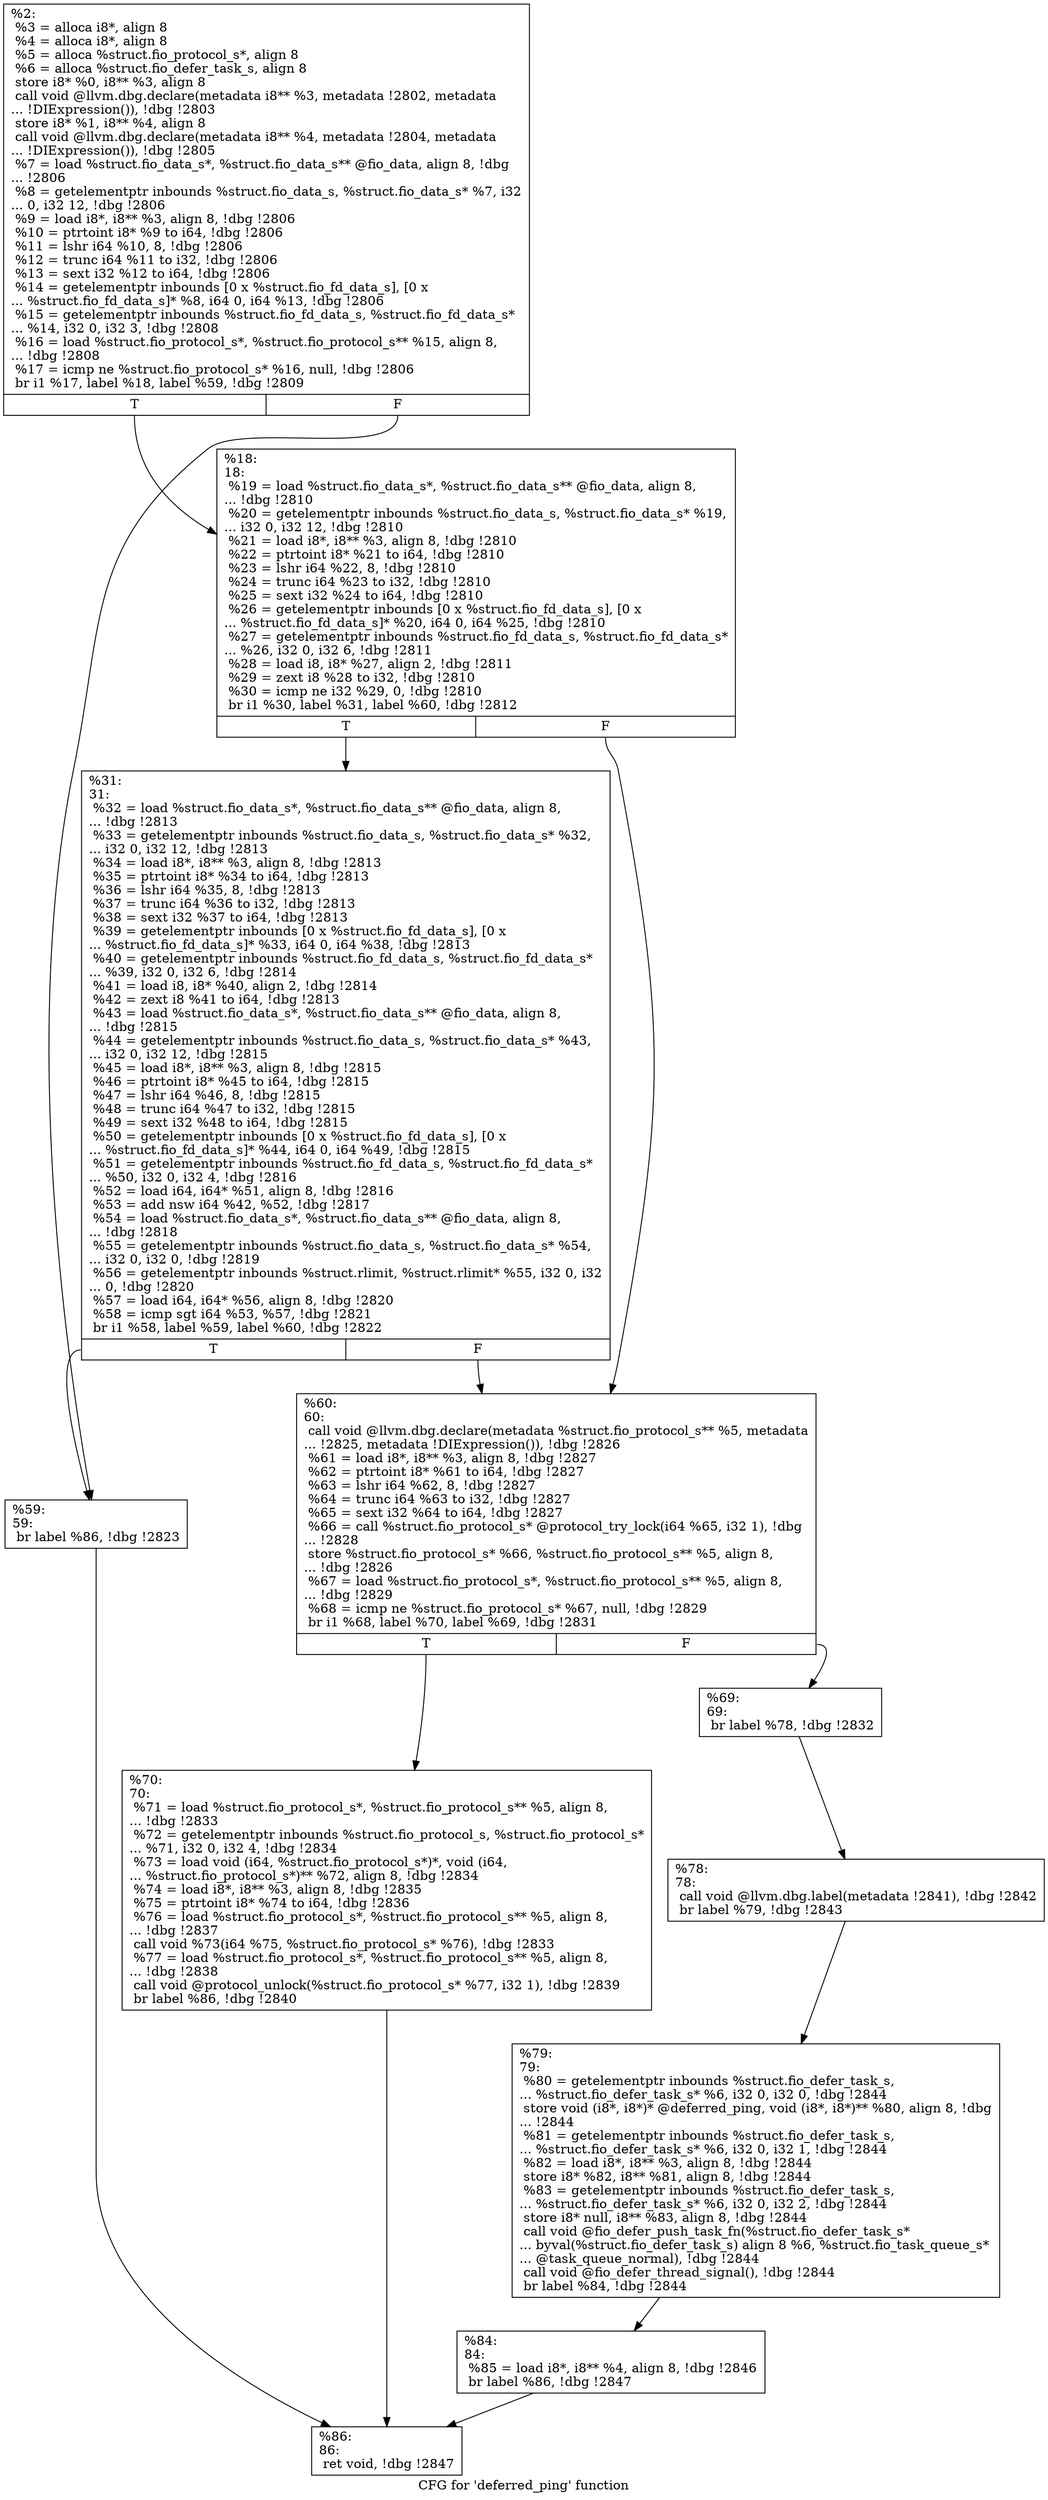 digraph "CFG for 'deferred_ping' function" {
	label="CFG for 'deferred_ping' function";

	Node0x5568517137d0 [shape=record,label="{%2:\l  %3 = alloca i8*, align 8\l  %4 = alloca i8*, align 8\l  %5 = alloca %struct.fio_protocol_s*, align 8\l  %6 = alloca %struct.fio_defer_task_s, align 8\l  store i8* %0, i8** %3, align 8\l  call void @llvm.dbg.declare(metadata i8** %3, metadata !2802, metadata\l... !DIExpression()), !dbg !2803\l  store i8* %1, i8** %4, align 8\l  call void @llvm.dbg.declare(metadata i8** %4, metadata !2804, metadata\l... !DIExpression()), !dbg !2805\l  %7 = load %struct.fio_data_s*, %struct.fio_data_s** @fio_data, align 8, !dbg\l... !2806\l  %8 = getelementptr inbounds %struct.fio_data_s, %struct.fio_data_s* %7, i32\l... 0, i32 12, !dbg !2806\l  %9 = load i8*, i8** %3, align 8, !dbg !2806\l  %10 = ptrtoint i8* %9 to i64, !dbg !2806\l  %11 = lshr i64 %10, 8, !dbg !2806\l  %12 = trunc i64 %11 to i32, !dbg !2806\l  %13 = sext i32 %12 to i64, !dbg !2806\l  %14 = getelementptr inbounds [0 x %struct.fio_fd_data_s], [0 x\l... %struct.fio_fd_data_s]* %8, i64 0, i64 %13, !dbg !2806\l  %15 = getelementptr inbounds %struct.fio_fd_data_s, %struct.fio_fd_data_s*\l... %14, i32 0, i32 3, !dbg !2808\l  %16 = load %struct.fio_protocol_s*, %struct.fio_protocol_s** %15, align 8,\l... !dbg !2808\l  %17 = icmp ne %struct.fio_protocol_s* %16, null, !dbg !2806\l  br i1 %17, label %18, label %59, !dbg !2809\l|{<s0>T|<s1>F}}"];
	Node0x5568517137d0:s0 -> Node0x556851562e30;
	Node0x5568517137d0:s1 -> Node0x556851562ed0;
	Node0x556851562e30 [shape=record,label="{%18:\l18:                                               \l  %19 = load %struct.fio_data_s*, %struct.fio_data_s** @fio_data, align 8,\l... !dbg !2810\l  %20 = getelementptr inbounds %struct.fio_data_s, %struct.fio_data_s* %19,\l... i32 0, i32 12, !dbg !2810\l  %21 = load i8*, i8** %3, align 8, !dbg !2810\l  %22 = ptrtoint i8* %21 to i64, !dbg !2810\l  %23 = lshr i64 %22, 8, !dbg !2810\l  %24 = trunc i64 %23 to i32, !dbg !2810\l  %25 = sext i32 %24 to i64, !dbg !2810\l  %26 = getelementptr inbounds [0 x %struct.fio_fd_data_s], [0 x\l... %struct.fio_fd_data_s]* %20, i64 0, i64 %25, !dbg !2810\l  %27 = getelementptr inbounds %struct.fio_fd_data_s, %struct.fio_fd_data_s*\l... %26, i32 0, i32 6, !dbg !2811\l  %28 = load i8, i8* %27, align 2, !dbg !2811\l  %29 = zext i8 %28 to i32, !dbg !2810\l  %30 = icmp ne i32 %29, 0, !dbg !2810\l  br i1 %30, label %31, label %60, !dbg !2812\l|{<s0>T|<s1>F}}"];
	Node0x556851562e30:s0 -> Node0x556851562e80;
	Node0x556851562e30:s1 -> Node0x556851562f20;
	Node0x556851562e80 [shape=record,label="{%31:\l31:                                               \l  %32 = load %struct.fio_data_s*, %struct.fio_data_s** @fio_data, align 8,\l... !dbg !2813\l  %33 = getelementptr inbounds %struct.fio_data_s, %struct.fio_data_s* %32,\l... i32 0, i32 12, !dbg !2813\l  %34 = load i8*, i8** %3, align 8, !dbg !2813\l  %35 = ptrtoint i8* %34 to i64, !dbg !2813\l  %36 = lshr i64 %35, 8, !dbg !2813\l  %37 = trunc i64 %36 to i32, !dbg !2813\l  %38 = sext i32 %37 to i64, !dbg !2813\l  %39 = getelementptr inbounds [0 x %struct.fio_fd_data_s], [0 x\l... %struct.fio_fd_data_s]* %33, i64 0, i64 %38, !dbg !2813\l  %40 = getelementptr inbounds %struct.fio_fd_data_s, %struct.fio_fd_data_s*\l... %39, i32 0, i32 6, !dbg !2814\l  %41 = load i8, i8* %40, align 2, !dbg !2814\l  %42 = zext i8 %41 to i64, !dbg !2813\l  %43 = load %struct.fio_data_s*, %struct.fio_data_s** @fio_data, align 8,\l... !dbg !2815\l  %44 = getelementptr inbounds %struct.fio_data_s, %struct.fio_data_s* %43,\l... i32 0, i32 12, !dbg !2815\l  %45 = load i8*, i8** %3, align 8, !dbg !2815\l  %46 = ptrtoint i8* %45 to i64, !dbg !2815\l  %47 = lshr i64 %46, 8, !dbg !2815\l  %48 = trunc i64 %47 to i32, !dbg !2815\l  %49 = sext i32 %48 to i64, !dbg !2815\l  %50 = getelementptr inbounds [0 x %struct.fio_fd_data_s], [0 x\l... %struct.fio_fd_data_s]* %44, i64 0, i64 %49, !dbg !2815\l  %51 = getelementptr inbounds %struct.fio_fd_data_s, %struct.fio_fd_data_s*\l... %50, i32 0, i32 4, !dbg !2816\l  %52 = load i64, i64* %51, align 8, !dbg !2816\l  %53 = add nsw i64 %42, %52, !dbg !2817\l  %54 = load %struct.fio_data_s*, %struct.fio_data_s** @fio_data, align 8,\l... !dbg !2818\l  %55 = getelementptr inbounds %struct.fio_data_s, %struct.fio_data_s* %54,\l... i32 0, i32 0, !dbg !2819\l  %56 = getelementptr inbounds %struct.rlimit, %struct.rlimit* %55, i32 0, i32\l... 0, !dbg !2820\l  %57 = load i64, i64* %56, align 8, !dbg !2820\l  %58 = icmp sgt i64 %53, %57, !dbg !2821\l  br i1 %58, label %59, label %60, !dbg !2822\l|{<s0>T|<s1>F}}"];
	Node0x556851562e80:s0 -> Node0x556851562ed0;
	Node0x556851562e80:s1 -> Node0x556851562f20;
	Node0x556851562ed0 [shape=record,label="{%59:\l59:                                               \l  br label %86, !dbg !2823\l}"];
	Node0x556851562ed0 -> Node0x556851563100;
	Node0x556851562f20 [shape=record,label="{%60:\l60:                                               \l  call void @llvm.dbg.declare(metadata %struct.fio_protocol_s** %5, metadata\l... !2825, metadata !DIExpression()), !dbg !2826\l  %61 = load i8*, i8** %3, align 8, !dbg !2827\l  %62 = ptrtoint i8* %61 to i64, !dbg !2827\l  %63 = lshr i64 %62, 8, !dbg !2827\l  %64 = trunc i64 %63 to i32, !dbg !2827\l  %65 = sext i32 %64 to i64, !dbg !2827\l  %66 = call %struct.fio_protocol_s* @protocol_try_lock(i64 %65, i32 1), !dbg\l... !2828\l  store %struct.fio_protocol_s* %66, %struct.fio_protocol_s** %5, align 8,\l... !dbg !2826\l  %67 = load %struct.fio_protocol_s*, %struct.fio_protocol_s** %5, align 8,\l... !dbg !2829\l  %68 = icmp ne %struct.fio_protocol_s* %67, null, !dbg !2829\l  br i1 %68, label %70, label %69, !dbg !2831\l|{<s0>T|<s1>F}}"];
	Node0x556851562f20:s0 -> Node0x556851562fc0;
	Node0x556851562f20:s1 -> Node0x556851562f70;
	Node0x556851562f70 [shape=record,label="{%69:\l69:                                               \l  br label %78, !dbg !2832\l}"];
	Node0x556851562f70 -> Node0x556851563010;
	Node0x556851562fc0 [shape=record,label="{%70:\l70:                                               \l  %71 = load %struct.fio_protocol_s*, %struct.fio_protocol_s** %5, align 8,\l... !dbg !2833\l  %72 = getelementptr inbounds %struct.fio_protocol_s, %struct.fio_protocol_s*\l... %71, i32 0, i32 4, !dbg !2834\l  %73 = load void (i64, %struct.fio_protocol_s*)*, void (i64,\l... %struct.fio_protocol_s*)** %72, align 8, !dbg !2834\l  %74 = load i8*, i8** %3, align 8, !dbg !2835\l  %75 = ptrtoint i8* %74 to i64, !dbg !2836\l  %76 = load %struct.fio_protocol_s*, %struct.fio_protocol_s** %5, align 8,\l... !dbg !2837\l  call void %73(i64 %75, %struct.fio_protocol_s* %76), !dbg !2833\l  %77 = load %struct.fio_protocol_s*, %struct.fio_protocol_s** %5, align 8,\l... !dbg !2838\l  call void @protocol_unlock(%struct.fio_protocol_s* %77, i32 1), !dbg !2839\l  br label %86, !dbg !2840\l}"];
	Node0x556851562fc0 -> Node0x556851563100;
	Node0x556851563010 [shape=record,label="{%78:\l78:                                               \l  call void @llvm.dbg.label(metadata !2841), !dbg !2842\l  br label %79, !dbg !2843\l}"];
	Node0x556851563010 -> Node0x556851563060;
	Node0x556851563060 [shape=record,label="{%79:\l79:                                               \l  %80 = getelementptr inbounds %struct.fio_defer_task_s,\l... %struct.fio_defer_task_s* %6, i32 0, i32 0, !dbg !2844\l  store void (i8*, i8*)* @deferred_ping, void (i8*, i8*)** %80, align 8, !dbg\l... !2844\l  %81 = getelementptr inbounds %struct.fio_defer_task_s,\l... %struct.fio_defer_task_s* %6, i32 0, i32 1, !dbg !2844\l  %82 = load i8*, i8** %3, align 8, !dbg !2844\l  store i8* %82, i8** %81, align 8, !dbg !2844\l  %83 = getelementptr inbounds %struct.fio_defer_task_s,\l... %struct.fio_defer_task_s* %6, i32 0, i32 2, !dbg !2844\l  store i8* null, i8** %83, align 8, !dbg !2844\l  call void @fio_defer_push_task_fn(%struct.fio_defer_task_s*\l... byval(%struct.fio_defer_task_s) align 8 %6, %struct.fio_task_queue_s*\l... @task_queue_normal), !dbg !2844\l  call void @fio_defer_thread_signal(), !dbg !2844\l  br label %84, !dbg !2844\l}"];
	Node0x556851563060 -> Node0x5568515630b0;
	Node0x5568515630b0 [shape=record,label="{%84:\l84:                                               \l  %85 = load i8*, i8** %4, align 8, !dbg !2846\l  br label %86, !dbg !2847\l}"];
	Node0x5568515630b0 -> Node0x556851563100;
	Node0x556851563100 [shape=record,label="{%86:\l86:                                               \l  ret void, !dbg !2847\l}"];
}
